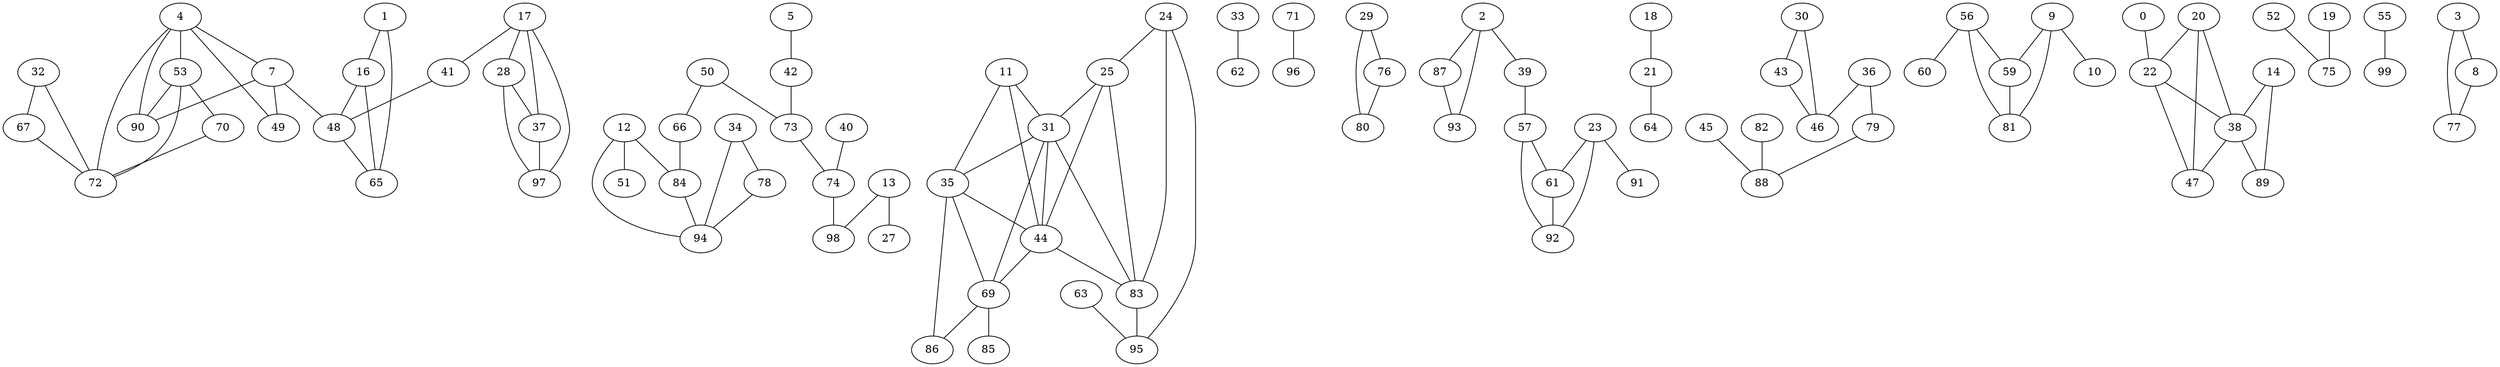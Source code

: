 strict graph {
    53
    66
    85
    33
    96
    1
    80
    62
    11
    71
    2
    44
    5
    23
    21
    45
    60
    37
    20
    82
    61
    52
    72
    56
    4
    59
    69
    48
    83
    84
    94
    49
    29
    98
    73
    16
    55
    43
    12
    57
    9
    63
    36
    92
    87
    27
    19
    46
    50
    67
    88
    65
    25
    38
    7
    77
    95
    99
    79
    34
    8
    90
    81
    0
    47
    10
    51
    74
    24
    42
    78
    91
    28
    18
    75
    3
    39
    31
    13
    40
    64
    70
    17
    97
    76
    35
    22
    30
    14
    32
    86
    89
    93
    41
    53 -- 90 [weight=1]
    53 -- 72 [weight=1]
    53 -- 70 [weight=1]
    66 -- 84 [weight=1]
    33 -- 62 [weight=1]
    1 -- 65 [weight=1]
    1 -- 16 [weight=1]
    11 -- 31 [weight=1]
    11 -- 44 [weight=1]
    11 -- 35 [weight=1]
    71 -- 96 [weight=1]
    2 -- 87 [weight=1]
    2 -- 93 [weight=1]
    2 -- 39 [weight=1]
    44 -- 69 [weight=1]
    44 -- 83 [weight=1]
    5 -- 42 [weight=1]
    23 -- 91 [weight=1]
    23 -- 61 [weight=1]
    23 -- 92 [weight=1]
    21 -- 64 [weight=1]
    45 -- 88 [weight=1]
    37 -- 97 [weight=1]
    20 -- 38 [weight=1]
    20 -- 22 [weight=1]
    20 -- 47 [weight=1]
    82 -- 88 [weight=1]
    61 -- 92 [weight=1]
    52 -- 75 [weight=1]
    56 -- 60 [weight=1]
    56 -- 59 [weight=1]
    56 -- 81 [weight=1]
    4 -- 90 [weight=1]
    4 -- 7 [weight=1]
    4 -- 72 [weight=1]
    4 -- 49 [weight=1]
    4 -- 53 [weight=1]
    59 -- 81 [weight=1]
    69 -- 85 [weight=1]
    69 -- 86 [weight=1]
    48 -- 65 [weight=1]
    83 -- 95 [weight=1]
    84 -- 94 [weight=1]
    29 -- 76 [weight=1]
    29 -- 80 [weight=1]
    73 -- 74 [weight=1]
    16 -- 48 [weight=1]
    16 -- 65 [weight=1]
    55 -- 99 [weight=1]
    43 -- 46 [weight=1]
    12 -- 84 [weight=1]
    12 -- 51 [weight=1]
    12 -- 94 [weight=1]
    57 -- 61 [weight=1]
    57 -- 92 [weight=1]
    9 -- 10 [weight=1]
    9 -- 59 [weight=1]
    9 -- 81 [weight=1]
    63 -- 95 [weight=1]
    36 -- 79 [weight=1]
    36 -- 46 [weight=1]
    87 -- 93 [weight=1]
    19 -- 75 [weight=1]
    50 -- 66 [weight=1]
    50 -- 73 [weight=1]
    67 -- 72 [weight=1]
    25 -- 31 [weight=1]
    25 -- 44 [weight=1]
    25 -- 83 [weight=1]
    38 -- 89 [weight=1]
    38 -- 47 [weight=1]
    7 -- 90 [weight=1]
    7 -- 48 [weight=1]
    7 -- 49 [weight=1]
    79 -- 88 [weight=1]
    34 -- 78 [weight=1]
    34 -- 94 [weight=1]
    8 -- 77 [weight=1]
    0 -- 22 [weight=1]
    74 -- 98 [weight=1]
    24 -- 25 [weight=1]
    24 -- 95 [weight=1]
    24 -- 83 [weight=1]
    42 -- 73 [weight=1]
    78 -- 94 [weight=1]
    28 -- 97 [weight=1]
    28 -- 37 [weight=1]
    18 -- 21 [weight=1]
    3 -- 77 [weight=1]
    3 -- 8 [weight=1]
    39 -- 57 [weight=1]
    31 -- 69 [weight=1]
    31 -- 44 [weight=1]
    31 -- 83 [weight=1]
    31 -- 35 [weight=1]
    13 -- 27 [weight=1]
    13 -- 98 [weight=1]
    40 -- 74 [weight=1]
    70 -- 72 [weight=1]
    17 -- 28 [weight=1]
    17 -- 97 [weight=1]
    17 -- 37 [weight=1]
    17 -- 41 [weight=1]
    76 -- 80 [weight=1]
    35 -- 86 [weight=1]
    35 -- 69 [weight=1]
    35 -- 44 [weight=1]
    22 -- 38 [weight=1]
    22 -- 47 [weight=1]
    30 -- 46 [weight=1]
    30 -- 43 [weight=1]
    14 -- 38 [weight=1]
    14 -- 89 [weight=1]
    32 -- 67 [weight=1]
    32 -- 72 [weight=1]
    41 -- 48 [weight=1]
}

